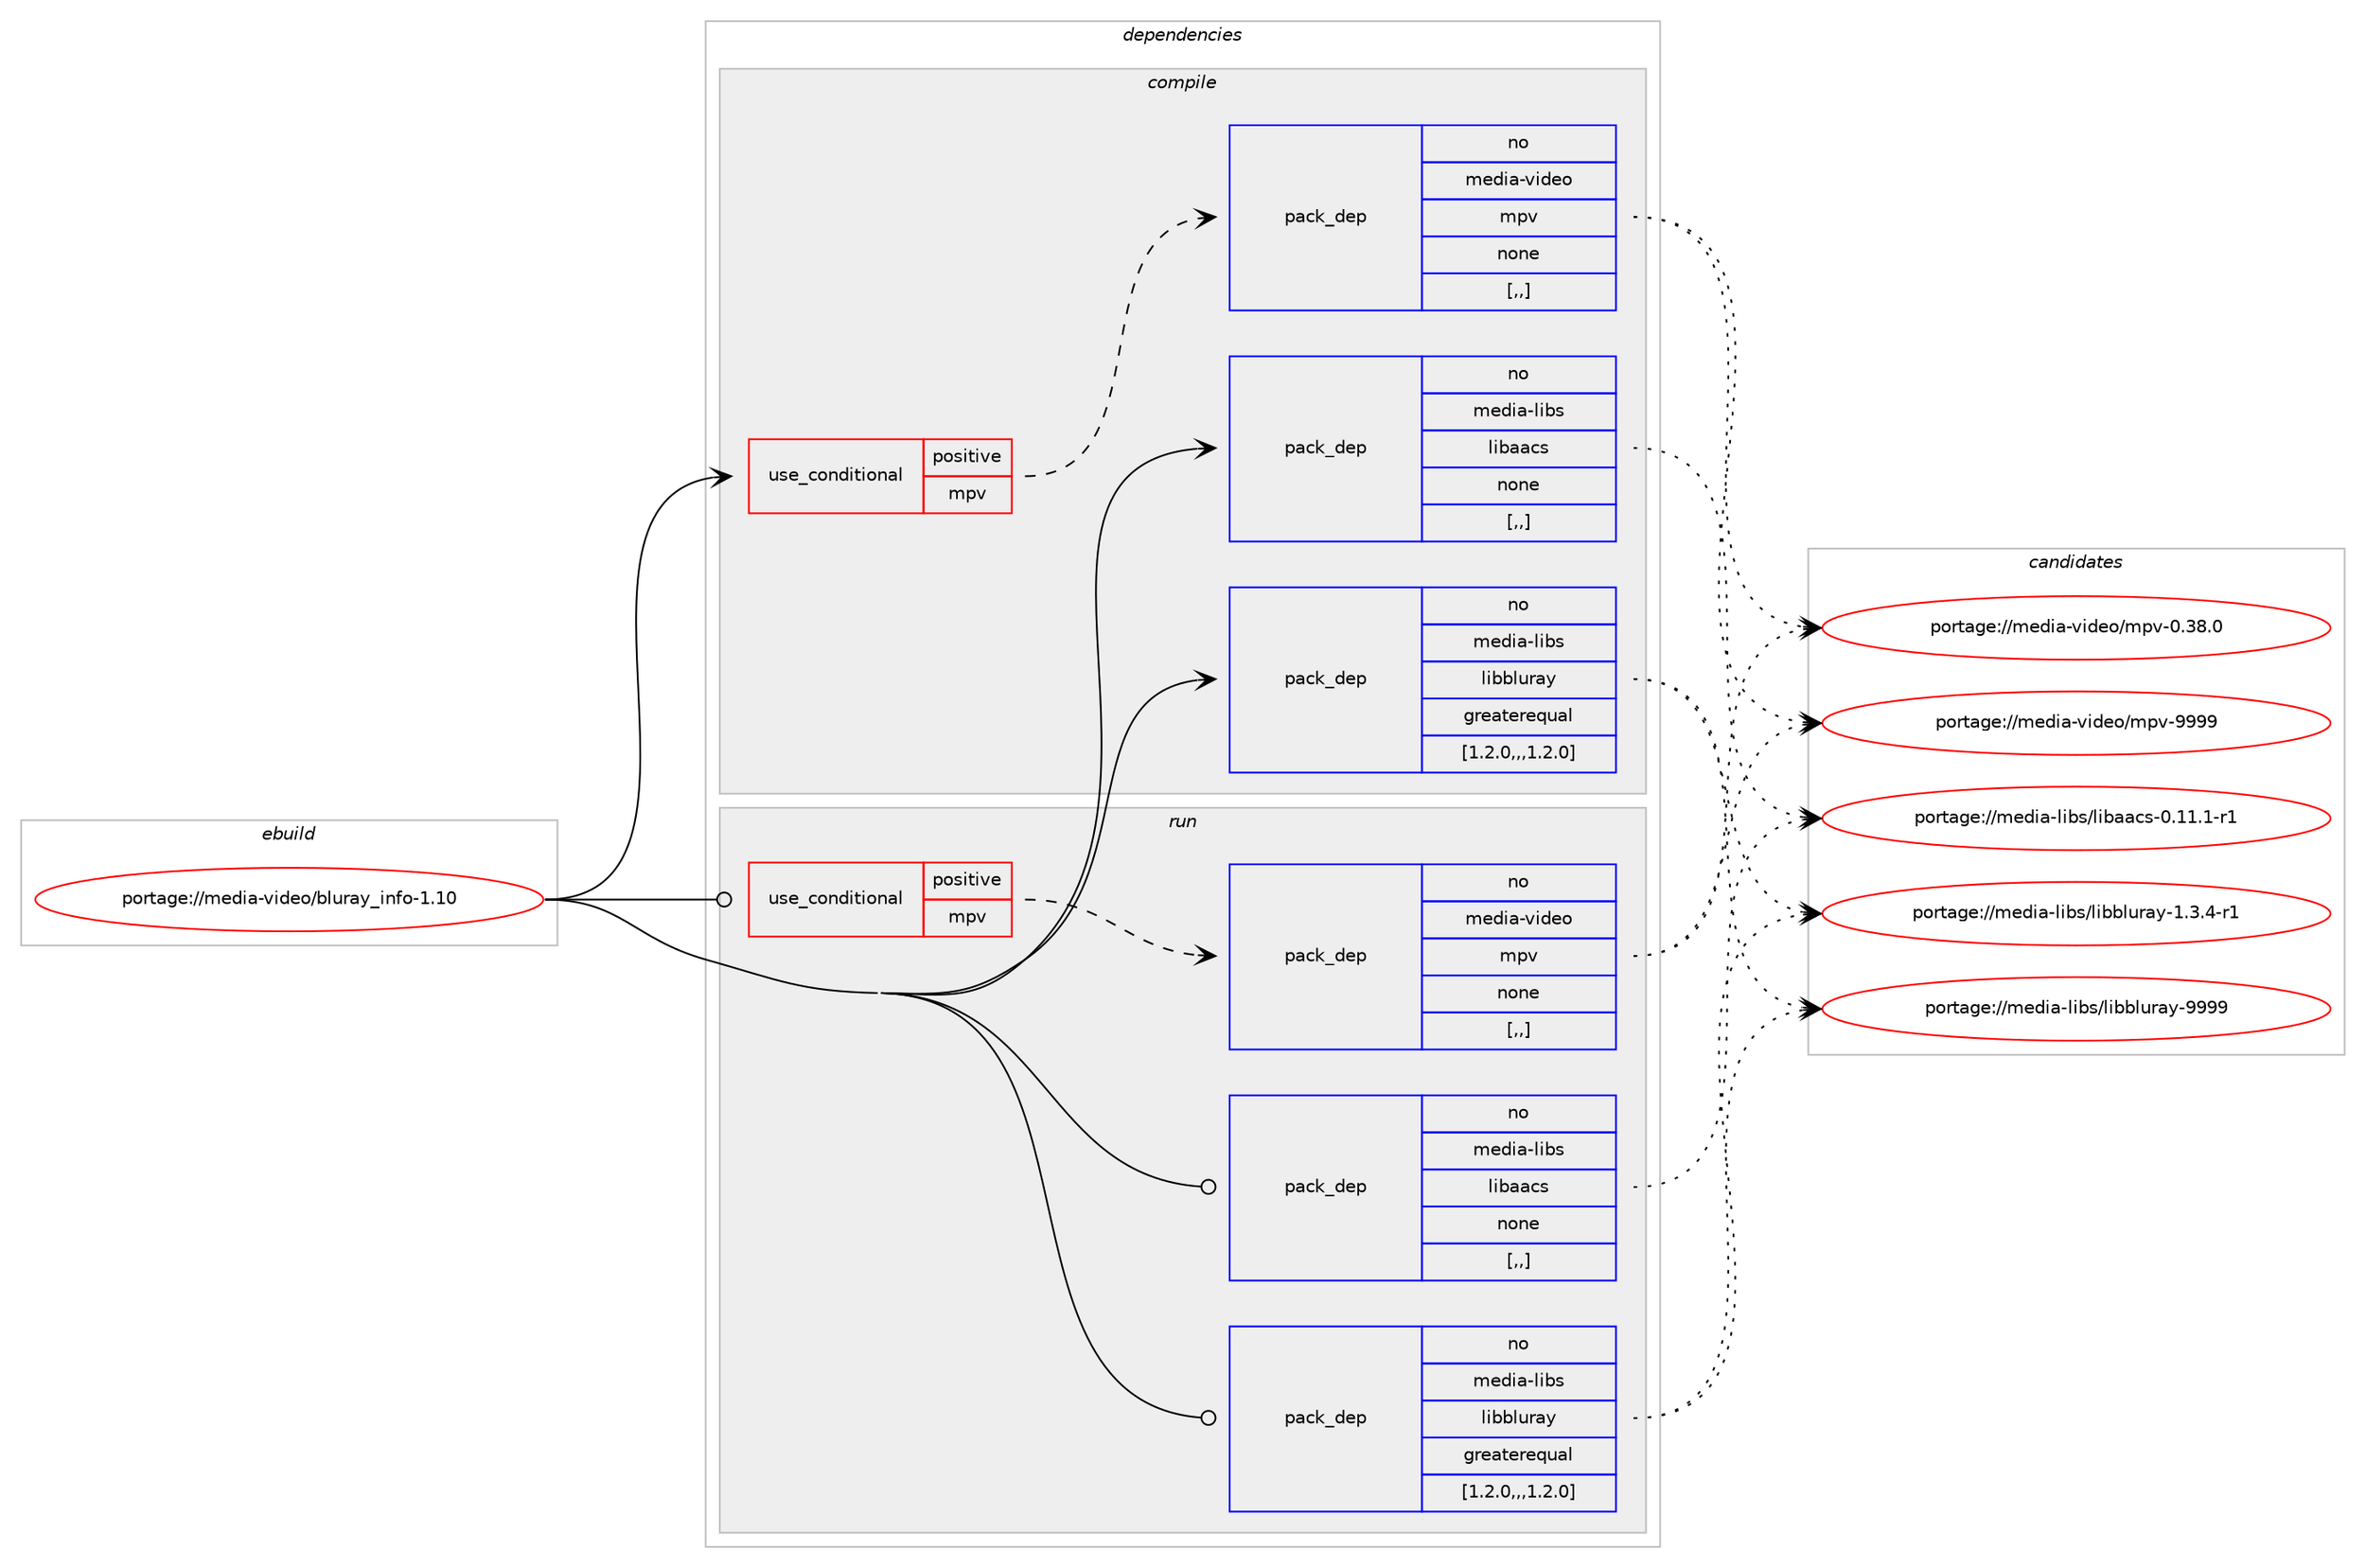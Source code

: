 digraph prolog {

# *************
# Graph options
# *************

newrank=true;
concentrate=true;
compound=true;
graph [rankdir=LR,fontname=Helvetica,fontsize=10,ranksep=1.5];#, ranksep=2.5, nodesep=0.2];
edge  [arrowhead=vee];
node  [fontname=Helvetica,fontsize=10];

# **********
# The ebuild
# **********

subgraph cluster_leftcol {
color=gray;
rank=same;
label=<<i>ebuild</i>>;
id [label="portage://media-video/bluray_info-1.10", color=red, width=4, href="../media-video/bluray_info-1.10.svg"];
}

# ****************
# The dependencies
# ****************

subgraph cluster_midcol {
color=gray;
label=<<i>dependencies</i>>;
subgraph cluster_compile {
fillcolor="#eeeeee";
style=filled;
label=<<i>compile</i>>;
subgraph cond80850 {
dependency318085 [label=<<TABLE BORDER="0" CELLBORDER="1" CELLSPACING="0" CELLPADDING="4"><TR><TD ROWSPAN="3" CELLPADDING="10">use_conditional</TD></TR><TR><TD>positive</TD></TR><TR><TD>mpv</TD></TR></TABLE>>, shape=none, color=red];
subgraph pack234780 {
dependency318086 [label=<<TABLE BORDER="0" CELLBORDER="1" CELLSPACING="0" CELLPADDING="4" WIDTH="220"><TR><TD ROWSPAN="6" CELLPADDING="30">pack_dep</TD></TR><TR><TD WIDTH="110">no</TD></TR><TR><TD>media-video</TD></TR><TR><TD>mpv</TD></TR><TR><TD>none</TD></TR><TR><TD>[,,]</TD></TR></TABLE>>, shape=none, color=blue];
}
dependency318085:e -> dependency318086:w [weight=20,style="dashed",arrowhead="vee"];
}
id:e -> dependency318085:w [weight=20,style="solid",arrowhead="vee"];
subgraph pack234781 {
dependency318087 [label=<<TABLE BORDER="0" CELLBORDER="1" CELLSPACING="0" CELLPADDING="4" WIDTH="220"><TR><TD ROWSPAN="6" CELLPADDING="30">pack_dep</TD></TR><TR><TD WIDTH="110">no</TD></TR><TR><TD>media-libs</TD></TR><TR><TD>libaacs</TD></TR><TR><TD>none</TD></TR><TR><TD>[,,]</TD></TR></TABLE>>, shape=none, color=blue];
}
id:e -> dependency318087:w [weight=20,style="solid",arrowhead="vee"];
subgraph pack234782 {
dependency318088 [label=<<TABLE BORDER="0" CELLBORDER="1" CELLSPACING="0" CELLPADDING="4" WIDTH="220"><TR><TD ROWSPAN="6" CELLPADDING="30">pack_dep</TD></TR><TR><TD WIDTH="110">no</TD></TR><TR><TD>media-libs</TD></TR><TR><TD>libbluray</TD></TR><TR><TD>greaterequal</TD></TR><TR><TD>[1.2.0,,,1.2.0]</TD></TR></TABLE>>, shape=none, color=blue];
}
id:e -> dependency318088:w [weight=20,style="solid",arrowhead="vee"];
}
subgraph cluster_compileandrun {
fillcolor="#eeeeee";
style=filled;
label=<<i>compile and run</i>>;
}
subgraph cluster_run {
fillcolor="#eeeeee";
style=filled;
label=<<i>run</i>>;
subgraph cond80851 {
dependency318089 [label=<<TABLE BORDER="0" CELLBORDER="1" CELLSPACING="0" CELLPADDING="4"><TR><TD ROWSPAN="3" CELLPADDING="10">use_conditional</TD></TR><TR><TD>positive</TD></TR><TR><TD>mpv</TD></TR></TABLE>>, shape=none, color=red];
subgraph pack234783 {
dependency318090 [label=<<TABLE BORDER="0" CELLBORDER="1" CELLSPACING="0" CELLPADDING="4" WIDTH="220"><TR><TD ROWSPAN="6" CELLPADDING="30">pack_dep</TD></TR><TR><TD WIDTH="110">no</TD></TR><TR><TD>media-video</TD></TR><TR><TD>mpv</TD></TR><TR><TD>none</TD></TR><TR><TD>[,,]</TD></TR></TABLE>>, shape=none, color=blue];
}
dependency318089:e -> dependency318090:w [weight=20,style="dashed",arrowhead="vee"];
}
id:e -> dependency318089:w [weight=20,style="solid",arrowhead="odot"];
subgraph pack234784 {
dependency318091 [label=<<TABLE BORDER="0" CELLBORDER="1" CELLSPACING="0" CELLPADDING="4" WIDTH="220"><TR><TD ROWSPAN="6" CELLPADDING="30">pack_dep</TD></TR><TR><TD WIDTH="110">no</TD></TR><TR><TD>media-libs</TD></TR><TR><TD>libaacs</TD></TR><TR><TD>none</TD></TR><TR><TD>[,,]</TD></TR></TABLE>>, shape=none, color=blue];
}
id:e -> dependency318091:w [weight=20,style="solid",arrowhead="odot"];
subgraph pack234785 {
dependency318092 [label=<<TABLE BORDER="0" CELLBORDER="1" CELLSPACING="0" CELLPADDING="4" WIDTH="220"><TR><TD ROWSPAN="6" CELLPADDING="30">pack_dep</TD></TR><TR><TD WIDTH="110">no</TD></TR><TR><TD>media-libs</TD></TR><TR><TD>libbluray</TD></TR><TR><TD>greaterequal</TD></TR><TR><TD>[1.2.0,,,1.2.0]</TD></TR></TABLE>>, shape=none, color=blue];
}
id:e -> dependency318092:w [weight=20,style="solid",arrowhead="odot"];
}
}

# **************
# The candidates
# **************

subgraph cluster_choices {
rank=same;
color=gray;
label=<<i>candidates</i>>;

subgraph choice234780 {
color=black;
nodesep=1;
choice10910110010597451181051001011114710911211845484651564648 [label="portage://media-video/mpv-0.38.0", color=red, width=4,href="../media-video/mpv-0.38.0.svg"];
choice1091011001059745118105100101111471091121184557575757 [label="portage://media-video/mpv-9999", color=red, width=4,href="../media-video/mpv-9999.svg"];
dependency318086:e -> choice10910110010597451181051001011114710911211845484651564648:w [style=dotted,weight="100"];
dependency318086:e -> choice1091011001059745118105100101111471091121184557575757:w [style=dotted,weight="100"];
}
subgraph choice234781 {
color=black;
nodesep=1;
choice1091011001059745108105981154710810598979799115454846494946494511449 [label="portage://media-libs/libaacs-0.11.1-r1", color=red, width=4,href="../media-libs/libaacs-0.11.1-r1.svg"];
dependency318087:e -> choice1091011001059745108105981154710810598979799115454846494946494511449:w [style=dotted,weight="100"];
}
subgraph choice234782 {
color=black;
nodesep=1;
choice109101100105974510810598115471081059898108117114971214549465146524511449 [label="portage://media-libs/libbluray-1.3.4-r1", color=red, width=4,href="../media-libs/libbluray-1.3.4-r1.svg"];
choice109101100105974510810598115471081059898108117114971214557575757 [label="portage://media-libs/libbluray-9999", color=red, width=4,href="../media-libs/libbluray-9999.svg"];
dependency318088:e -> choice109101100105974510810598115471081059898108117114971214549465146524511449:w [style=dotted,weight="100"];
dependency318088:e -> choice109101100105974510810598115471081059898108117114971214557575757:w [style=dotted,weight="100"];
}
subgraph choice234783 {
color=black;
nodesep=1;
choice10910110010597451181051001011114710911211845484651564648 [label="portage://media-video/mpv-0.38.0", color=red, width=4,href="../media-video/mpv-0.38.0.svg"];
choice1091011001059745118105100101111471091121184557575757 [label="portage://media-video/mpv-9999", color=red, width=4,href="../media-video/mpv-9999.svg"];
dependency318090:e -> choice10910110010597451181051001011114710911211845484651564648:w [style=dotted,weight="100"];
dependency318090:e -> choice1091011001059745118105100101111471091121184557575757:w [style=dotted,weight="100"];
}
subgraph choice234784 {
color=black;
nodesep=1;
choice1091011001059745108105981154710810598979799115454846494946494511449 [label="portage://media-libs/libaacs-0.11.1-r1", color=red, width=4,href="../media-libs/libaacs-0.11.1-r1.svg"];
dependency318091:e -> choice1091011001059745108105981154710810598979799115454846494946494511449:w [style=dotted,weight="100"];
}
subgraph choice234785 {
color=black;
nodesep=1;
choice109101100105974510810598115471081059898108117114971214549465146524511449 [label="portage://media-libs/libbluray-1.3.4-r1", color=red, width=4,href="../media-libs/libbluray-1.3.4-r1.svg"];
choice109101100105974510810598115471081059898108117114971214557575757 [label="portage://media-libs/libbluray-9999", color=red, width=4,href="../media-libs/libbluray-9999.svg"];
dependency318092:e -> choice109101100105974510810598115471081059898108117114971214549465146524511449:w [style=dotted,weight="100"];
dependency318092:e -> choice109101100105974510810598115471081059898108117114971214557575757:w [style=dotted,weight="100"];
}
}

}
